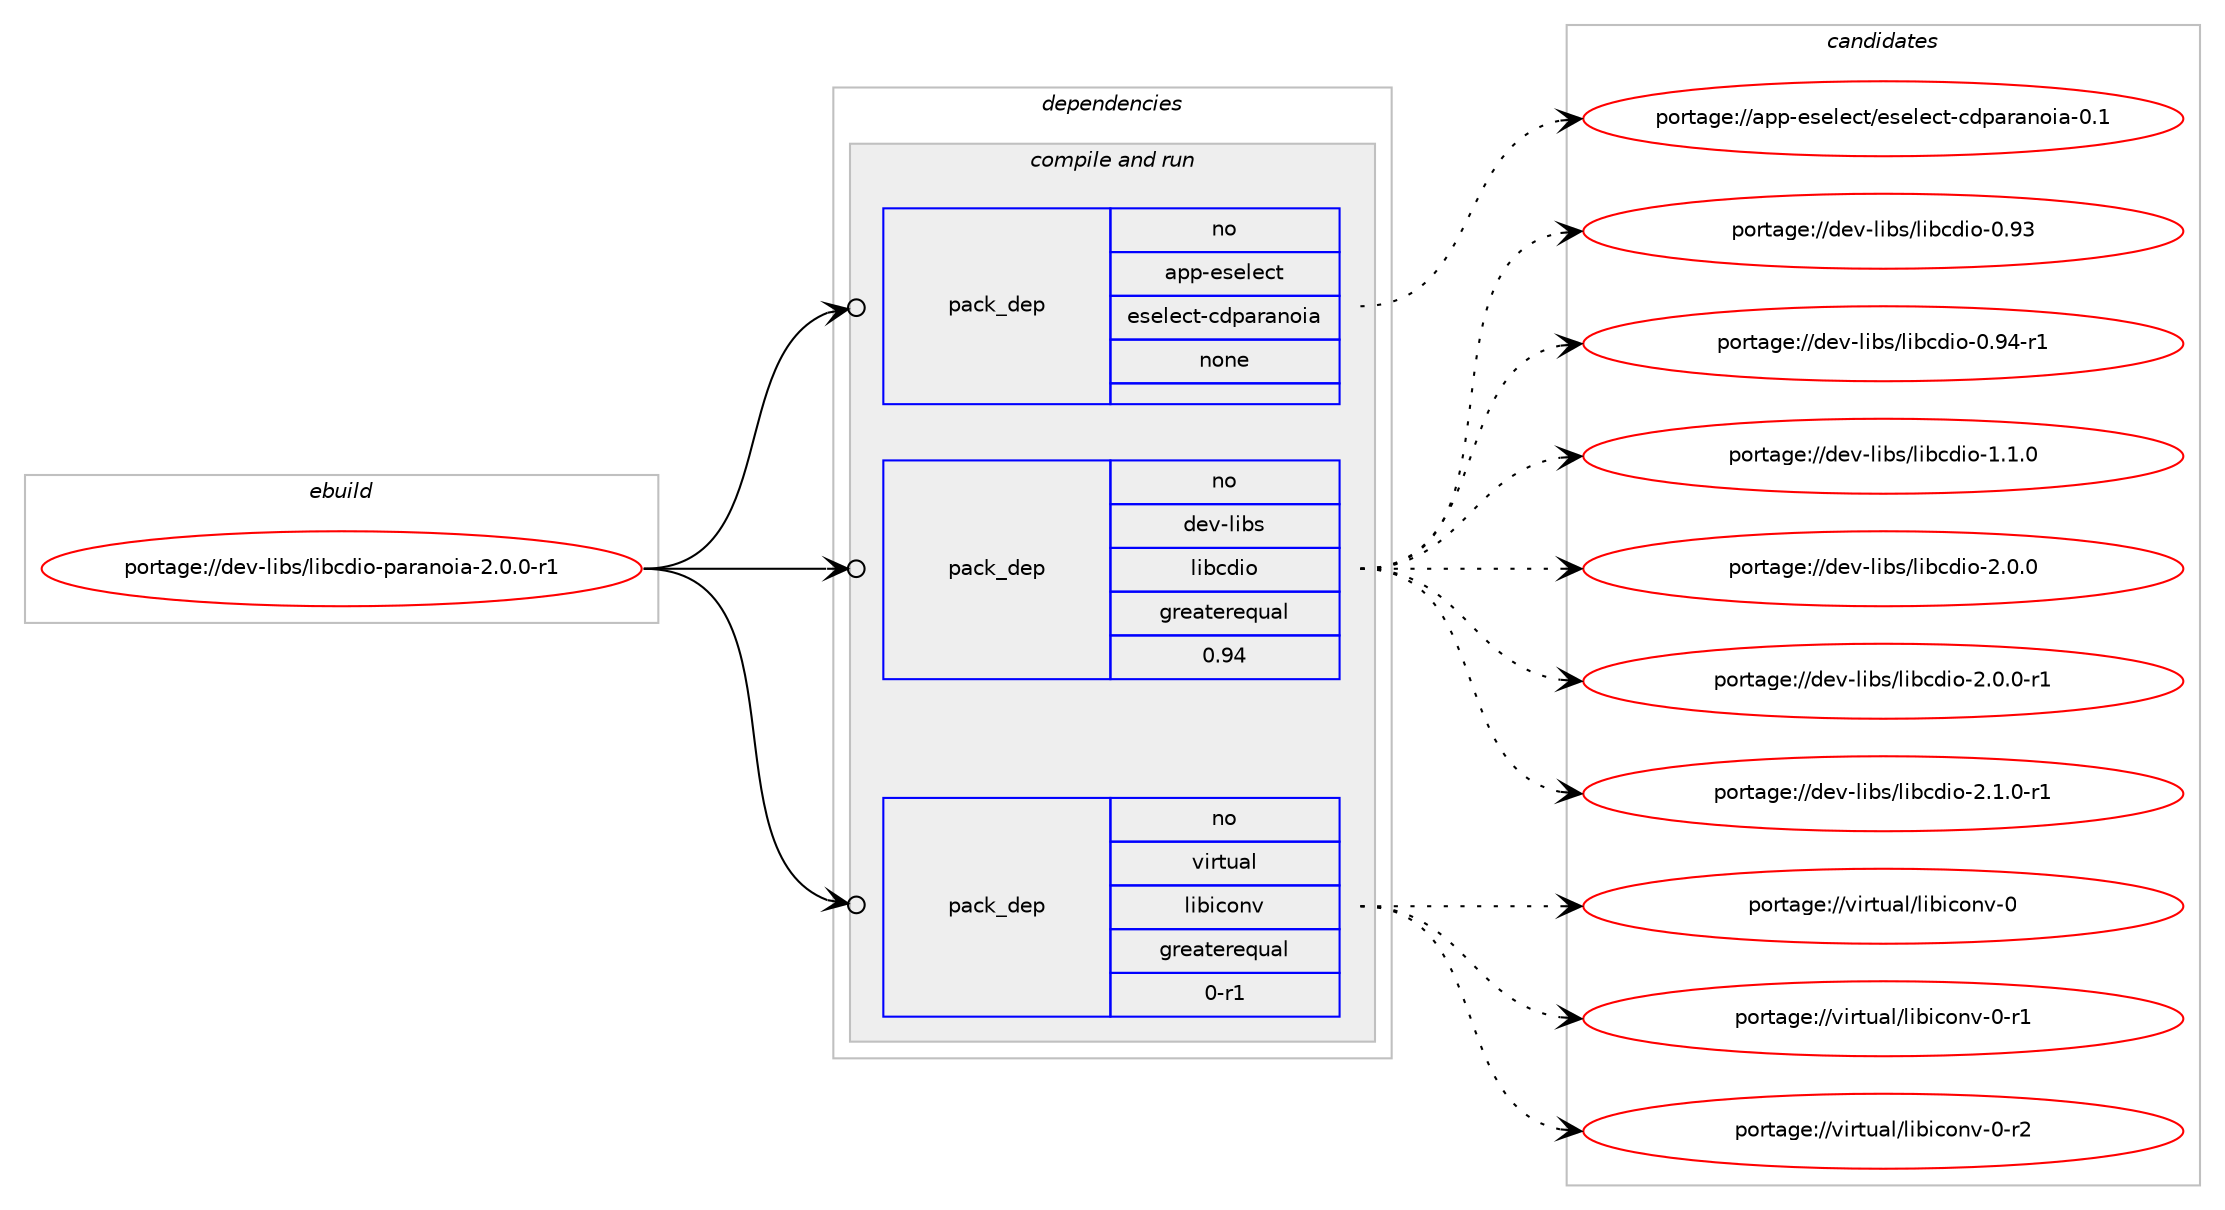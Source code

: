 digraph prolog {

# *************
# Graph options
# *************

newrank=true;
concentrate=true;
compound=true;
graph [rankdir=LR,fontname=Helvetica,fontsize=10,ranksep=1.5];#, ranksep=2.5, nodesep=0.2];
edge  [arrowhead=vee];
node  [fontname=Helvetica,fontsize=10];

# **********
# The ebuild
# **********

subgraph cluster_leftcol {
color=gray;
rank=same;
label=<<i>ebuild</i>>;
id [label="portage://dev-libs/libcdio-paranoia-2.0.0-r1", color=red, width=4, href="../dev-libs/libcdio-paranoia-2.0.0-r1.svg"];
}

# ****************
# The dependencies
# ****************

subgraph cluster_midcol {
color=gray;
label=<<i>dependencies</i>>;
subgraph cluster_compile {
fillcolor="#eeeeee";
style=filled;
label=<<i>compile</i>>;
}
subgraph cluster_compileandrun {
fillcolor="#eeeeee";
style=filled;
label=<<i>compile and run</i>>;
subgraph pack76147 {
dependency100016 [label=<<TABLE BORDER="0" CELLBORDER="1" CELLSPACING="0" CELLPADDING="4" WIDTH="220"><TR><TD ROWSPAN="6" CELLPADDING="30">pack_dep</TD></TR><TR><TD WIDTH="110">no</TD></TR><TR><TD>app-eselect</TD></TR><TR><TD>eselect-cdparanoia</TD></TR><TR><TD>none</TD></TR><TR><TD></TD></TR></TABLE>>, shape=none, color=blue];
}
id:e -> dependency100016:w [weight=20,style="solid",arrowhead="odotvee"];
subgraph pack76148 {
dependency100017 [label=<<TABLE BORDER="0" CELLBORDER="1" CELLSPACING="0" CELLPADDING="4" WIDTH="220"><TR><TD ROWSPAN="6" CELLPADDING="30">pack_dep</TD></TR><TR><TD WIDTH="110">no</TD></TR><TR><TD>dev-libs</TD></TR><TR><TD>libcdio</TD></TR><TR><TD>greaterequal</TD></TR><TR><TD>0.94</TD></TR></TABLE>>, shape=none, color=blue];
}
id:e -> dependency100017:w [weight=20,style="solid",arrowhead="odotvee"];
subgraph pack76149 {
dependency100018 [label=<<TABLE BORDER="0" CELLBORDER="1" CELLSPACING="0" CELLPADDING="4" WIDTH="220"><TR><TD ROWSPAN="6" CELLPADDING="30">pack_dep</TD></TR><TR><TD WIDTH="110">no</TD></TR><TR><TD>virtual</TD></TR><TR><TD>libiconv</TD></TR><TR><TD>greaterequal</TD></TR><TR><TD>0-r1</TD></TR></TABLE>>, shape=none, color=blue];
}
id:e -> dependency100018:w [weight=20,style="solid",arrowhead="odotvee"];
}
subgraph cluster_run {
fillcolor="#eeeeee";
style=filled;
label=<<i>run</i>>;
}
}

# **************
# The candidates
# **************

subgraph cluster_choices {
rank=same;
color=gray;
label=<<i>candidates</i>>;

subgraph choice76147 {
color=black;
nodesep=1;
choiceportage9711211245101115101108101991164710111510110810199116459910011297114971101111059745484649 [label="portage://app-eselect/eselect-cdparanoia-0.1", color=red, width=4,href="../app-eselect/eselect-cdparanoia-0.1.svg"];
dependency100016:e -> choiceportage9711211245101115101108101991164710111510110810199116459910011297114971101111059745484649:w [style=dotted,weight="100"];
}
subgraph choice76148 {
color=black;
nodesep=1;
choiceportage10010111845108105981154710810598991001051114548465751 [label="portage://dev-libs/libcdio-0.93", color=red, width=4,href="../dev-libs/libcdio-0.93.svg"];
choiceportage100101118451081059811547108105989910010511145484657524511449 [label="portage://dev-libs/libcdio-0.94-r1", color=red, width=4,href="../dev-libs/libcdio-0.94-r1.svg"];
choiceportage1001011184510810598115471081059899100105111454946494648 [label="portage://dev-libs/libcdio-1.1.0", color=red, width=4,href="../dev-libs/libcdio-1.1.0.svg"];
choiceportage1001011184510810598115471081059899100105111455046484648 [label="portage://dev-libs/libcdio-2.0.0", color=red, width=4,href="../dev-libs/libcdio-2.0.0.svg"];
choiceportage10010111845108105981154710810598991001051114550464846484511449 [label="portage://dev-libs/libcdio-2.0.0-r1", color=red, width=4,href="../dev-libs/libcdio-2.0.0-r1.svg"];
choiceportage10010111845108105981154710810598991001051114550464946484511449 [label="portage://dev-libs/libcdio-2.1.0-r1", color=red, width=4,href="../dev-libs/libcdio-2.1.0-r1.svg"];
dependency100017:e -> choiceportage10010111845108105981154710810598991001051114548465751:w [style=dotted,weight="100"];
dependency100017:e -> choiceportage100101118451081059811547108105989910010511145484657524511449:w [style=dotted,weight="100"];
dependency100017:e -> choiceportage1001011184510810598115471081059899100105111454946494648:w [style=dotted,weight="100"];
dependency100017:e -> choiceportage1001011184510810598115471081059899100105111455046484648:w [style=dotted,weight="100"];
dependency100017:e -> choiceportage10010111845108105981154710810598991001051114550464846484511449:w [style=dotted,weight="100"];
dependency100017:e -> choiceportage10010111845108105981154710810598991001051114550464946484511449:w [style=dotted,weight="100"];
}
subgraph choice76149 {
color=black;
nodesep=1;
choiceportage118105114116117971084710810598105991111101184548 [label="portage://virtual/libiconv-0", color=red, width=4,href="../virtual/libiconv-0.svg"];
choiceportage1181051141161179710847108105981059911111011845484511449 [label="portage://virtual/libiconv-0-r1", color=red, width=4,href="../virtual/libiconv-0-r1.svg"];
choiceportage1181051141161179710847108105981059911111011845484511450 [label="portage://virtual/libiconv-0-r2", color=red, width=4,href="../virtual/libiconv-0-r2.svg"];
dependency100018:e -> choiceportage118105114116117971084710810598105991111101184548:w [style=dotted,weight="100"];
dependency100018:e -> choiceportage1181051141161179710847108105981059911111011845484511449:w [style=dotted,weight="100"];
dependency100018:e -> choiceportage1181051141161179710847108105981059911111011845484511450:w [style=dotted,weight="100"];
}
}

}
